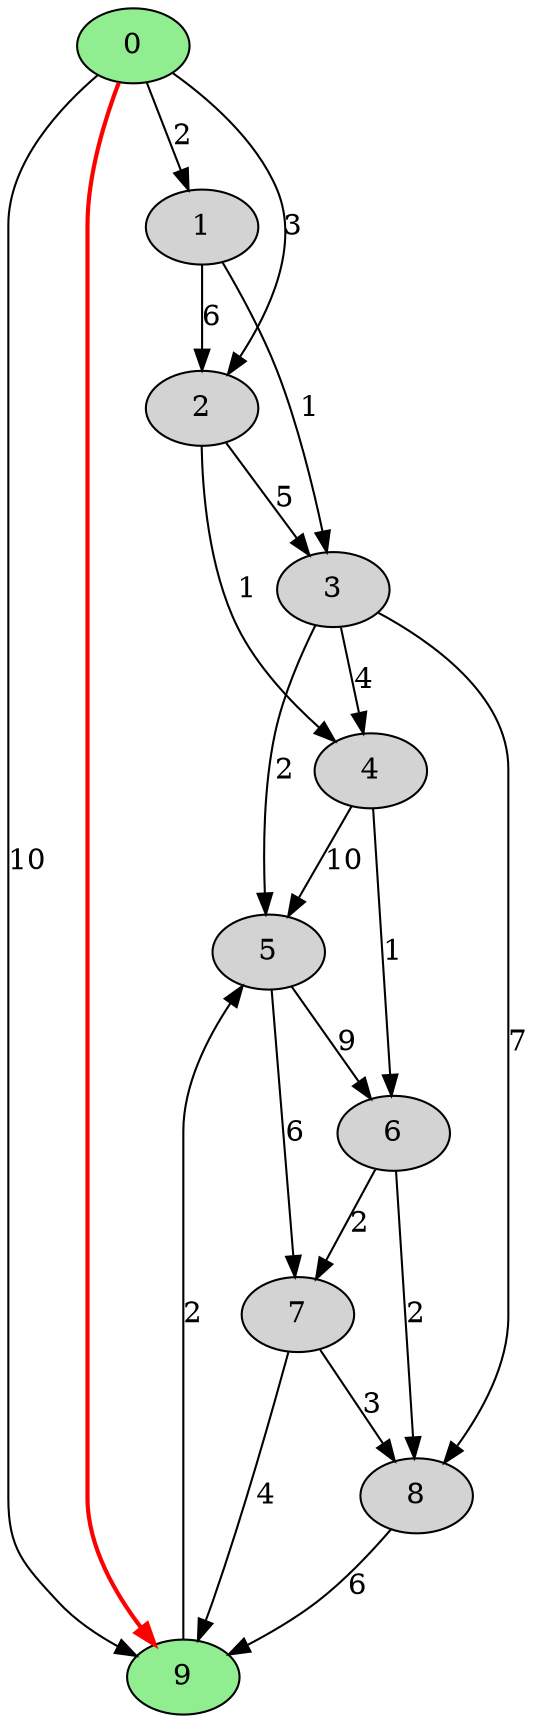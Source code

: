 digraph G {
    node [style=filled];
    0 -> 1 [label="2"];
    0 -> 2 [label="3"];
    1 -> 2 [label="6"];
    1 -> 3 [label="1"];
    2 -> 3 [label="5"];
    2 -> 4 [label="1"];
    3 -> 4 [label="4"];
    3 -> 5 [label="2"];
    4 -> 5 [label="10"];
    4 -> 6 [label="1"];
    5 -> 6 [label="9"];
    5 -> 7 [label="6"];
    6 -> 7 [label="2"];
    6 -> 8 [label="2"];
    7 -> 8 [label="3"];
    7 -> 9 [label="4"];
    8 -> 9 [label="6"];
    0 -> 9 [label="10"];
    9 -> 5 [label="2"];
    3 -> 8 [label="7"];
    // Highlight path nodes
    0 [fillcolor=lightgreen];
    9 [fillcolor=lightgreen];
    0 -> 9 [color=red, penwidth=2.0];
}
